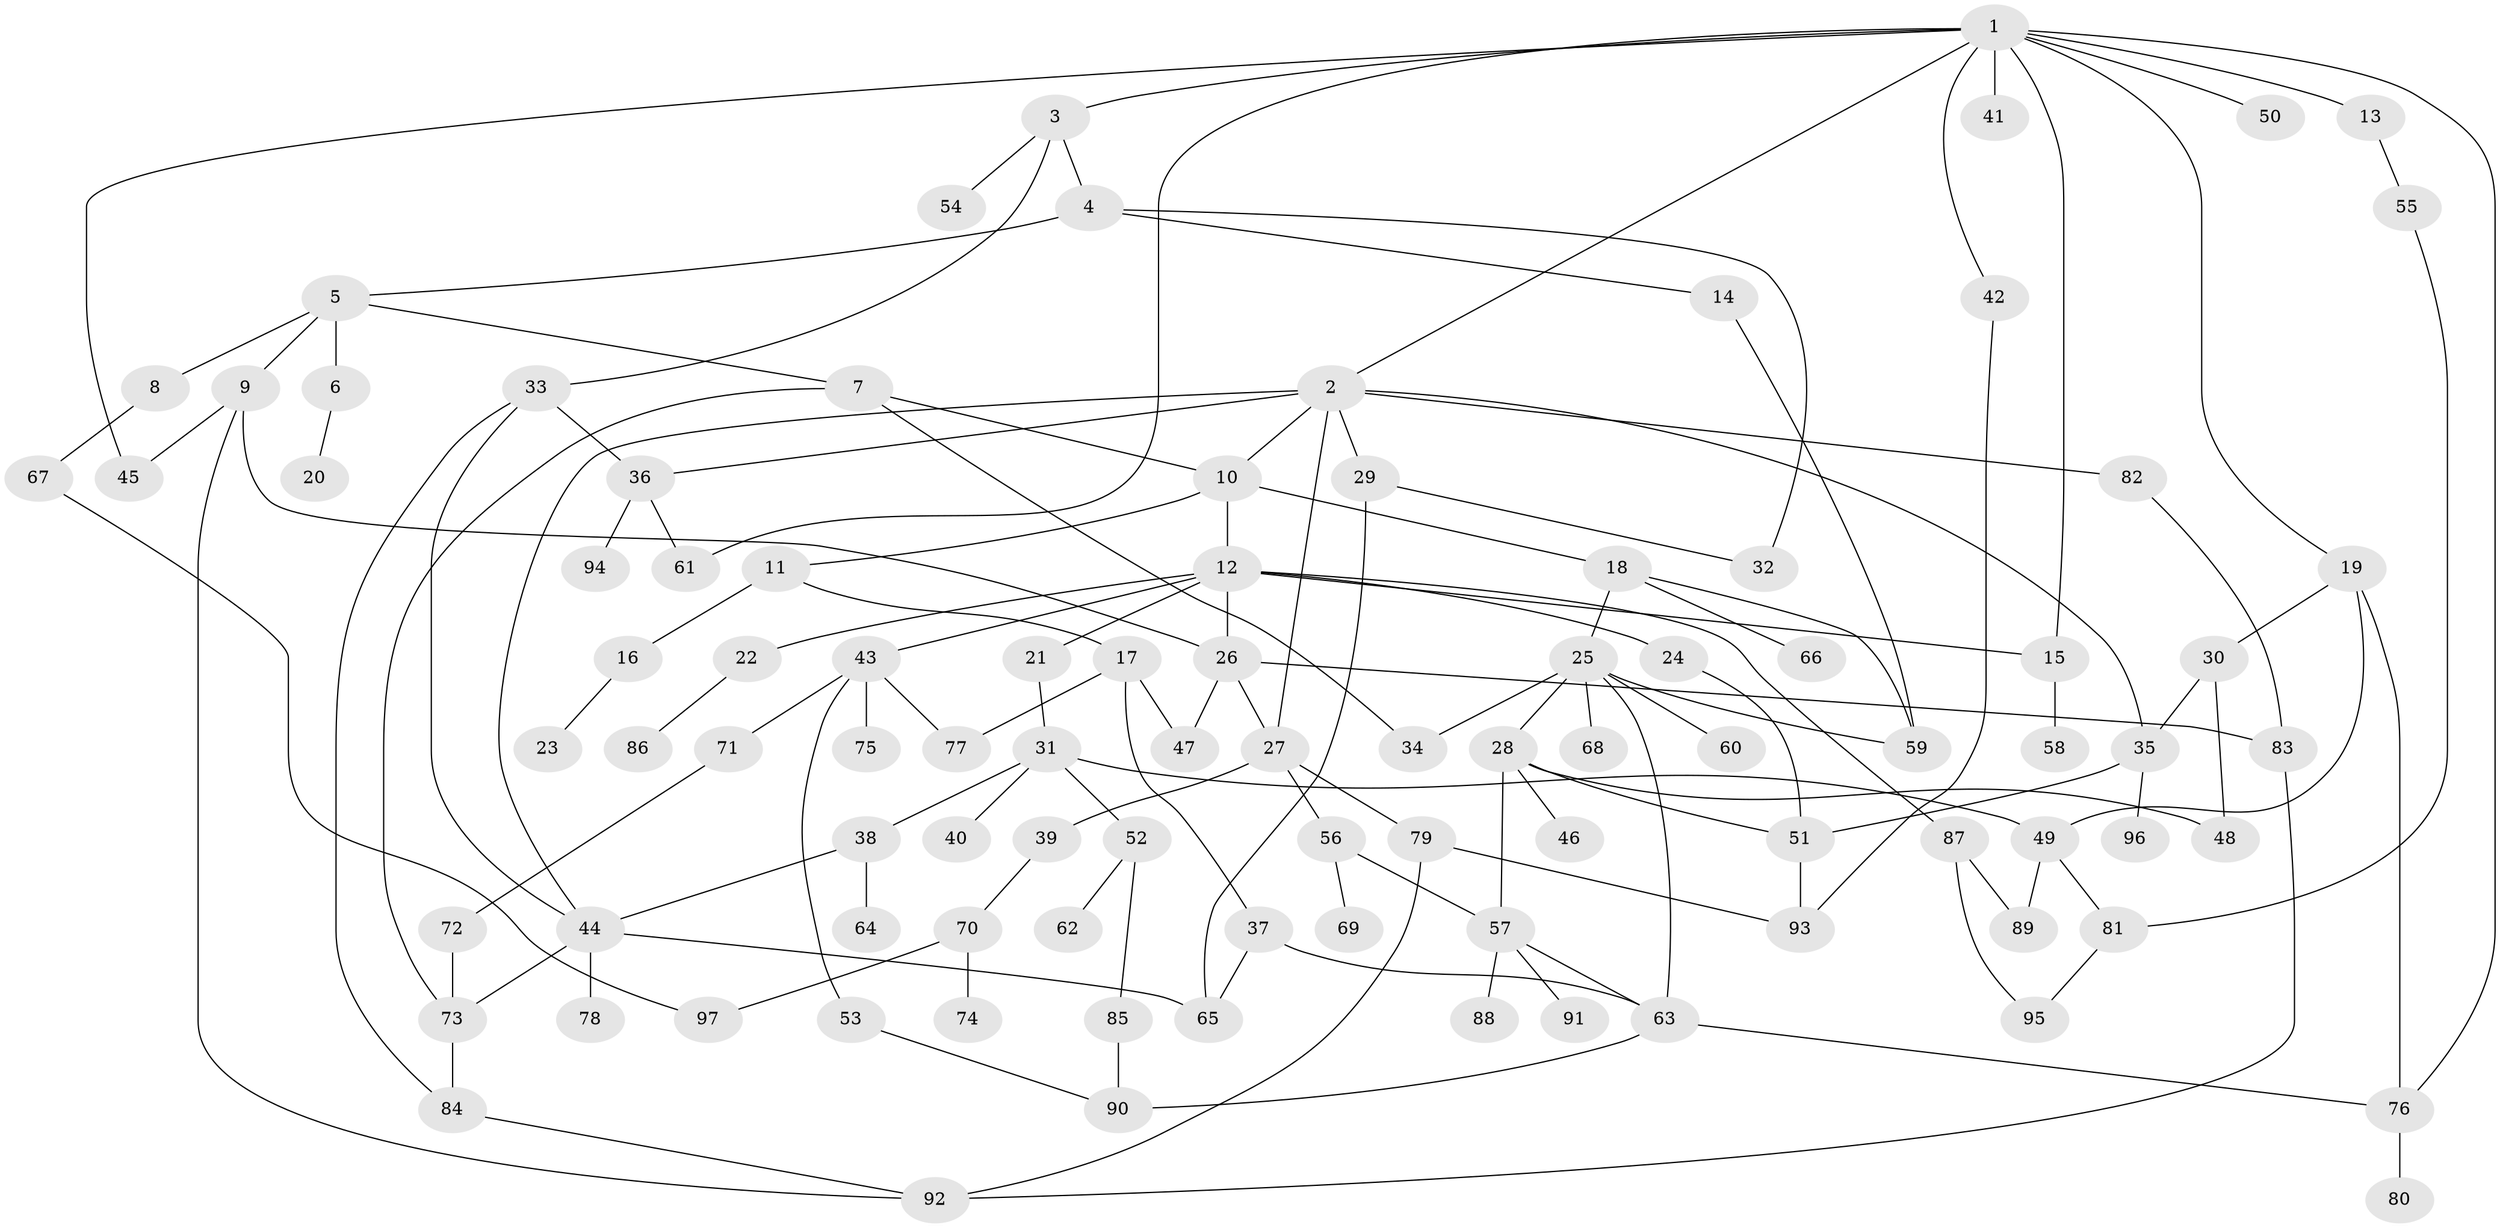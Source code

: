 // Generated by graph-tools (version 1.1) at 2025/34/03/09/25 02:34:11]
// undirected, 97 vertices, 138 edges
graph export_dot {
graph [start="1"]
  node [color=gray90,style=filled];
  1;
  2;
  3;
  4;
  5;
  6;
  7;
  8;
  9;
  10;
  11;
  12;
  13;
  14;
  15;
  16;
  17;
  18;
  19;
  20;
  21;
  22;
  23;
  24;
  25;
  26;
  27;
  28;
  29;
  30;
  31;
  32;
  33;
  34;
  35;
  36;
  37;
  38;
  39;
  40;
  41;
  42;
  43;
  44;
  45;
  46;
  47;
  48;
  49;
  50;
  51;
  52;
  53;
  54;
  55;
  56;
  57;
  58;
  59;
  60;
  61;
  62;
  63;
  64;
  65;
  66;
  67;
  68;
  69;
  70;
  71;
  72;
  73;
  74;
  75;
  76;
  77;
  78;
  79;
  80;
  81;
  82;
  83;
  84;
  85;
  86;
  87;
  88;
  89;
  90;
  91;
  92;
  93;
  94;
  95;
  96;
  97;
  1 -- 2;
  1 -- 3;
  1 -- 13;
  1 -- 19;
  1 -- 41;
  1 -- 42;
  1 -- 45;
  1 -- 50;
  1 -- 61;
  1 -- 15;
  1 -- 76;
  2 -- 27;
  2 -- 29;
  2 -- 35;
  2 -- 44;
  2 -- 82;
  2 -- 36;
  2 -- 10;
  3 -- 4;
  3 -- 33;
  3 -- 54;
  4 -- 5;
  4 -- 14;
  4 -- 32;
  5 -- 6;
  5 -- 7;
  5 -- 8;
  5 -- 9;
  6 -- 20;
  7 -- 10;
  7 -- 34;
  7 -- 73;
  8 -- 67;
  9 -- 26;
  9 -- 92;
  9 -- 45;
  10 -- 11;
  10 -- 12;
  10 -- 18;
  11 -- 16;
  11 -- 17;
  12 -- 15;
  12 -- 21;
  12 -- 22;
  12 -- 24;
  12 -- 43;
  12 -- 87;
  12 -- 26;
  13 -- 55;
  14 -- 59;
  15 -- 58;
  16 -- 23;
  17 -- 37;
  17 -- 47;
  17 -- 77;
  18 -- 25;
  18 -- 59;
  18 -- 66;
  19 -- 30;
  19 -- 49;
  19 -- 76;
  21 -- 31;
  22 -- 86;
  24 -- 51;
  25 -- 28;
  25 -- 60;
  25 -- 68;
  25 -- 34;
  25 -- 59;
  25 -- 63;
  26 -- 27;
  26 -- 83;
  26 -- 47;
  27 -- 39;
  27 -- 56;
  27 -- 79;
  28 -- 46;
  28 -- 57;
  28 -- 51;
  28 -- 48;
  29 -- 32;
  29 -- 65;
  30 -- 48;
  30 -- 35;
  31 -- 38;
  31 -- 40;
  31 -- 52;
  31 -- 49;
  33 -- 36;
  33 -- 44;
  33 -- 84;
  35 -- 96;
  35 -- 51;
  36 -- 94;
  36 -- 61;
  37 -- 63;
  37 -- 65;
  38 -- 64;
  38 -- 44;
  39 -- 70;
  42 -- 93;
  43 -- 53;
  43 -- 71;
  43 -- 75;
  43 -- 77;
  44 -- 78;
  44 -- 65;
  44 -- 73;
  49 -- 81;
  49 -- 89;
  51 -- 93;
  52 -- 62;
  52 -- 85;
  53 -- 90;
  55 -- 81;
  56 -- 69;
  56 -- 57;
  57 -- 88;
  57 -- 91;
  57 -- 63;
  63 -- 76;
  63 -- 90;
  67 -- 97;
  70 -- 74;
  70 -- 97;
  71 -- 72;
  72 -- 73;
  73 -- 84;
  76 -- 80;
  79 -- 92;
  79 -- 93;
  81 -- 95;
  82 -- 83;
  83 -- 92;
  84 -- 92;
  85 -- 90;
  87 -- 89;
  87 -- 95;
}
